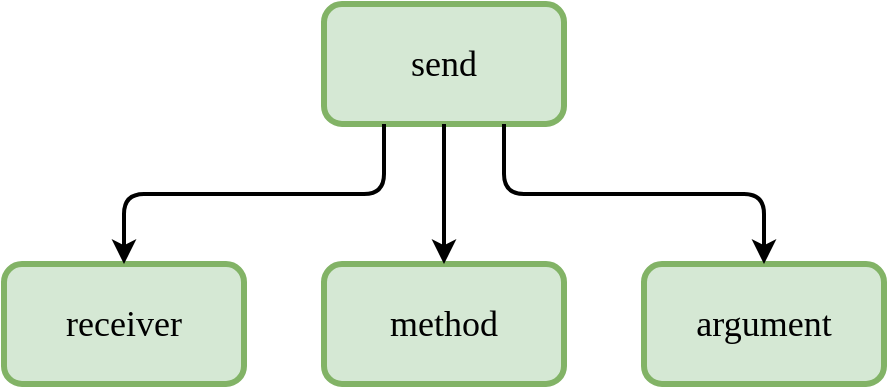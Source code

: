 <mxfile version="13.3.5" type="device"><diagram id="YWLYE2-WOzoIZ37i2OKQ" name="Page-1"><mxGraphModel dx="1186" dy="724" grid="1" gridSize="10" guides="1" tooltips="1" connect="1" arrows="1" fold="1" page="1" pageScale="1" pageWidth="827" pageHeight="1169" math="0" shadow="0"><root><mxCell id="0"/><mxCell id="1" parent="0"/><mxCell id="zeX16snTpiTHzrKw4mai-2" value="send" style="rounded=1;whiteSpace=wrap;html=1;fontSize=18;fillColor=#d5e8d4;strokeColor=#82b366;strokeWidth=3;fontFamily=Verdana;" vertex="1" parent="1"><mxGeometry x="320" y="110" width="120" height="60" as="geometry"/></mxCell><mxCell id="zeX16snTpiTHzrKw4mai-3" value="receiver" style="rounded=1;whiteSpace=wrap;html=1;fontSize=18;fillColor=#d5e8d4;strokeColor=#82b366;strokeWidth=3;fontFamily=Verdana;" vertex="1" parent="1"><mxGeometry x="160" y="240" width="120" height="60" as="geometry"/></mxCell><mxCell id="zeX16snTpiTHzrKw4mai-4" value="method" style="rounded=1;whiteSpace=wrap;html=1;fontSize=18;fillColor=#d5e8d4;strokeColor=#82b366;strokeWidth=3;fontFamily=Verdana;" vertex="1" parent="1"><mxGeometry x="320" y="240" width="120" height="60" as="geometry"/></mxCell><mxCell id="zeX16snTpiTHzrKw4mai-5" value="argument" style="rounded=1;whiteSpace=wrap;html=1;fontSize=18;fillColor=#d5e8d4;strokeColor=#82b366;strokeWidth=3;fontFamily=Verdana;" vertex="1" parent="1"><mxGeometry x="480" y="240" width="120" height="60" as="geometry"/></mxCell><mxCell id="zeX16snTpiTHzrKw4mai-6" value="" style="edgeStyle=elbowEdgeStyle;elbow=vertical;endArrow=classic;html=1;fontSize=18;exitX=0.25;exitY=1;exitDx=0;exitDy=0;strokeWidth=2;fontFamily=Verdana;" edge="1" parent="1" source="zeX16snTpiTHzrKw4mai-2" target="zeX16snTpiTHzrKw4mai-3"><mxGeometry width="50" height="50" relative="1" as="geometry"><mxPoint x="210" y="490" as="sourcePoint"/><mxPoint x="260" y="440" as="targetPoint"/></mxGeometry></mxCell><mxCell id="zeX16snTpiTHzrKw4mai-7" value="" style="edgeStyle=elbowEdgeStyle;elbow=vertical;endArrow=classic;html=1;fontSize=18;exitX=0.75;exitY=1;exitDx=0;exitDy=0;strokeWidth=2;fontFamily=Verdana;" edge="1" parent="1" source="zeX16snTpiTHzrKw4mai-2" target="zeX16snTpiTHzrKw4mai-5"><mxGeometry width="50" height="50" relative="1" as="geometry"><mxPoint x="380" y="520" as="sourcePoint"/><mxPoint x="430" y="470" as="targetPoint"/></mxGeometry></mxCell><mxCell id="zeX16snTpiTHzrKw4mai-8" value="" style="endArrow=classic;html=1;fontSize=18;exitX=0.5;exitY=1;exitDx=0;exitDy=0;strokeWidth=2;fontFamily=Verdana;" edge="1" parent="1" source="zeX16snTpiTHzrKw4mai-2" target="zeX16snTpiTHzrKw4mai-4"><mxGeometry width="50" height="50" relative="1" as="geometry"><mxPoint x="210" y="390" as="sourcePoint"/><mxPoint x="260" y="340" as="targetPoint"/></mxGeometry></mxCell></root></mxGraphModel></diagram></mxfile>